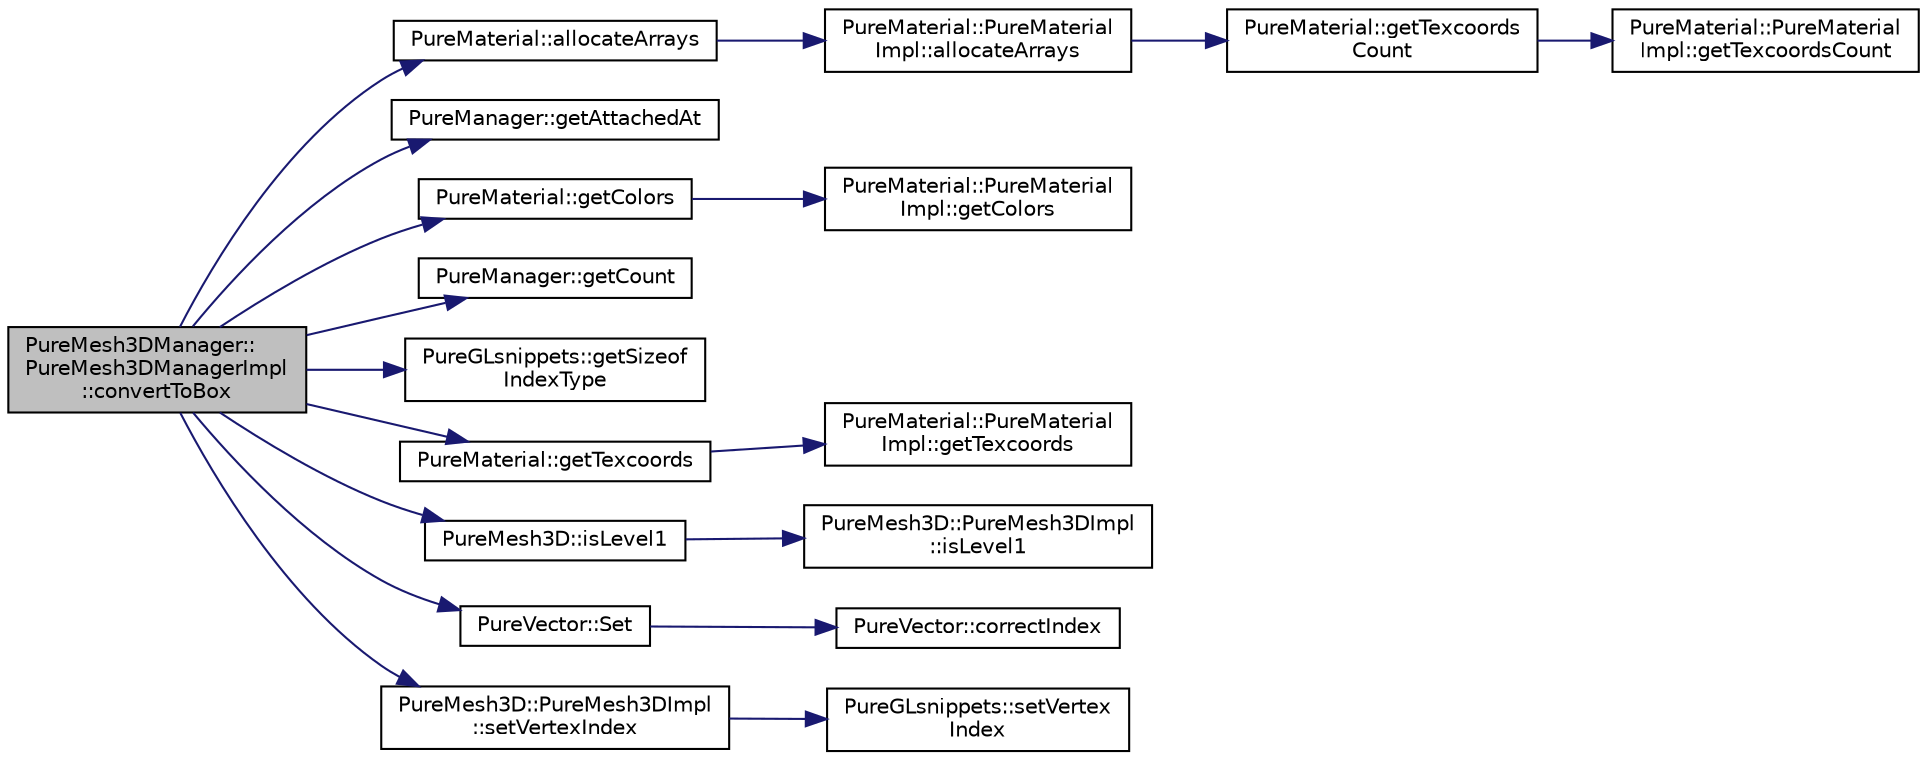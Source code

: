 digraph "PureMesh3DManager::PureMesh3DManagerImpl::convertToBox"
{
 // LATEX_PDF_SIZE
  edge [fontname="Helvetica",fontsize="10",labelfontname="Helvetica",labelfontsize="10"];
  node [fontname="Helvetica",fontsize="10",shape=record];
  rankdir="LR";
  Node1 [label="PureMesh3DManager::\lPureMesh3DManagerImpl\l::convertToBox",height=0.2,width=0.4,color="black", fillcolor="grey75", style="filled", fontcolor="black",tooltip="Converts the given Mesh to a box with the given sizes."];
  Node1 -> Node2 [color="midnightblue",fontsize="10",style="solid",fontname="Helvetica"];
  Node2 [label="PureMaterial::allocateArrays",height=0.2,width=0.4,color="black", fillcolor="white", style="filled",URL="$class_pure_material.html#a91ae0dfdd7f093cba4def2f26a46a7f0",tooltip="Allocate color-, texture coordinate-, and index arrays on all available levels."];
  Node2 -> Node3 [color="midnightblue",fontsize="10",style="solid",fontname="Helvetica"];
  Node3 [label="PureMaterial::PureMaterial\lImpl::allocateArrays",height=0.2,width=0.4,color="black", fillcolor="white", style="filled",URL="$class_pure_material_1_1_pure_material_impl.html#af9bac958a81586120cdeb3c64d530e91",tooltip=" "];
  Node3 -> Node4 [color="midnightblue",fontsize="10",style="solid",fontname="Helvetica"];
  Node4 [label="PureMaterial::getTexcoords\lCount",height=0.2,width=0.4,color="black", fillcolor="white", style="filled",URL="$class_pure_material.html#a7dea49ee4b91a5a62ea6e6c514ce8351",tooltip="Gets the number of texture coordinates on the specified level."];
  Node4 -> Node5 [color="midnightblue",fontsize="10",style="solid",fontname="Helvetica"];
  Node5 [label="PureMaterial::PureMaterial\lImpl::getTexcoordsCount",height=0.2,width=0.4,color="black", fillcolor="white", style="filled",URL="$class_pure_material_1_1_pure_material_impl.html#ad40d8bfdede9042db146fbf855b26867",tooltip=" "];
  Node1 -> Node6 [color="midnightblue",fontsize="10",style="solid",fontname="Helvetica"];
  Node6 [label="PureManager::getAttachedAt",height=0.2,width=0.4,color="black", fillcolor="white", style="filled",URL="$class_pure_manager.html#a9dc649f2708925167bec9d35c5cd1dac",tooltip="Gets the pointer to the managed at the given index."];
  Node1 -> Node7 [color="midnightblue",fontsize="10",style="solid",fontname="Helvetica"];
  Node7 [label="PureMaterial::getColors",height=0.2,width=0.4,color="black", fillcolor="white", style="filled",URL="$class_pure_material.html#abbbe9f011fe90ab85afb0aabb19b1de7",tooltip="Gets the pointer to colors on the specified level."];
  Node7 -> Node8 [color="midnightblue",fontsize="10",style="solid",fontname="Helvetica"];
  Node8 [label="PureMaterial::PureMaterial\lImpl::getColors",height=0.2,width=0.4,color="black", fillcolor="white", style="filled",URL="$class_pure_material_1_1_pure_material_impl.html#a959bb5e0268ef2fa60a60607aeb79da8",tooltip=" "];
  Node1 -> Node9 [color="midnightblue",fontsize="10",style="solid",fontname="Helvetica"];
  Node9 [label="PureManager::getCount",height=0.2,width=0.4,color="black", fillcolor="white", style="filled",URL="$class_pure_manager.html#a00243cdb714c13e7a80ad2b4d2640d72",tooltip="Gets the number of managed objects."];
  Node1 -> Node10 [color="midnightblue",fontsize="10",style="solid",fontname="Helvetica"];
  Node10 [label="PureGLsnippets::getSizeof\lIndexType",height=0.2,width=0.4,color="black", fillcolor="white", style="filled",URL="$class_pure_g_lsnippets.html#a31230932d123f7cd4816e34c2062ead7",tooltip="Returns the size in Bytes of the given OpenGL index type."];
  Node1 -> Node11 [color="midnightblue",fontsize="10",style="solid",fontname="Helvetica"];
  Node11 [label="PureMaterial::getTexcoords",height=0.2,width=0.4,color="black", fillcolor="white", style="filled",URL="$class_pure_material.html#a09301364e08d4136111f69937028d4cc",tooltip="Gets the pointer to texture coordinates on the specified level."];
  Node11 -> Node12 [color="midnightblue",fontsize="10",style="solid",fontname="Helvetica"];
  Node12 [label="PureMaterial::PureMaterial\lImpl::getTexcoords",height=0.2,width=0.4,color="black", fillcolor="white", style="filled",URL="$class_pure_material_1_1_pure_material_impl.html#a958c61c05f731219766190283ef887c2",tooltip=" "];
  Node1 -> Node13 [color="midnightblue",fontsize="10",style="solid",fontname="Helvetica"];
  Node13 [label="PureMesh3D::isLevel1",height=0.2,width=0.4,color="black", fillcolor="white", style="filled",URL="$class_pure_mesh3_d.html#a5994d09a83ab409a273eeffff3d6b105",tooltip="Tells if the mesh is a level-1 parent mesh."];
  Node13 -> Node14 [color="midnightblue",fontsize="10",style="solid",fontname="Helvetica"];
  Node14 [label="PureMesh3D::PureMesh3DImpl\l::isLevel1",height=0.2,width=0.4,color="black", fillcolor="white", style="filled",URL="$class_pure_mesh3_d_1_1_pure_mesh3_d_impl.html#affd18ce4e5530fc032f1eb2d5c03c689",tooltip=" "];
  Node1 -> Node15 [color="midnightblue",fontsize="10",style="solid",fontname="Helvetica"];
  Node15 [label="PureVector::Set",height=0.2,width=0.4,color="black", fillcolor="white", style="filled",URL="$class_pure_vector.html#a7a06ddc19979aa3bbe17514071ed66c8",tooltip="Sets the value at the given index."];
  Node15 -> Node16 [color="midnightblue",fontsize="10",style="solid",fontname="Helvetica"];
  Node16 [label="PureVector::correctIndex",height=0.2,width=0.4,color="black", fillcolor="white", style="filled",URL="$class_pure_vector.html#a3a76805b3935eadb52ac7cf41dfd981b",tooltip=" "];
  Node1 -> Node17 [color="midnightblue",fontsize="10",style="solid",fontname="Helvetica"];
  Node17 [label="PureMesh3D::PureMesh3DImpl\l::setVertexIndex",height=0.2,width=0.4,color="black", fillcolor="white", style="filled",URL="$class_pure_mesh3_d_1_1_pure_mesh3_d_impl.html#aebd8e50022cfbc1da5444e6c5907b19d",tooltip="Sets an index value in the vertex index array."];
  Node17 -> Node18 [color="midnightblue",fontsize="10",style="solid",fontname="Helvetica"];
  Node18 [label="PureGLsnippets::setVertex\lIndex",height=0.2,width=0.4,color="black", fillcolor="white", style="filled",URL="$class_pure_g_lsnippets.html#a83549b118b0c20af5928790657edecfb",tooltip="Sets arr[index] element of the given array of iType type elements to value."];
}
